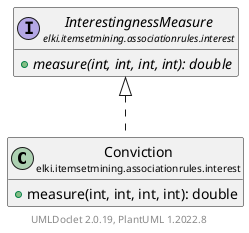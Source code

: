 @startuml
    remove .*\.(Instance|Par|Parameterizer|Factory)$
    set namespaceSeparator none
    hide empty fields
    hide empty methods

    class "<size:14>Conviction\n<size:10>elki.itemsetmining.associationrules.interest" as elki.itemsetmining.associationrules.interest.Conviction [[Conviction.html]] {
        +measure(int, int, int, int): double
    }

    interface "<size:14>InterestingnessMeasure\n<size:10>elki.itemsetmining.associationrules.interest" as elki.itemsetmining.associationrules.interest.InterestingnessMeasure [[InterestingnessMeasure.html]] {
        {abstract} +measure(int, int, int, int): double
    }

    elki.itemsetmining.associationrules.interest.InterestingnessMeasure <|.. elki.itemsetmining.associationrules.interest.Conviction

    center footer UMLDoclet 2.0.19, PlantUML 1.2022.8
@enduml
